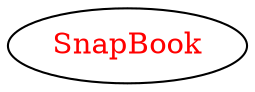 digraph dependencyGraph {
 concentrate=true;
 ranksep="2.0";
 rankdir="LR"; 
 splines="ortho";
"SnapBook" [fontcolor="red"];
}